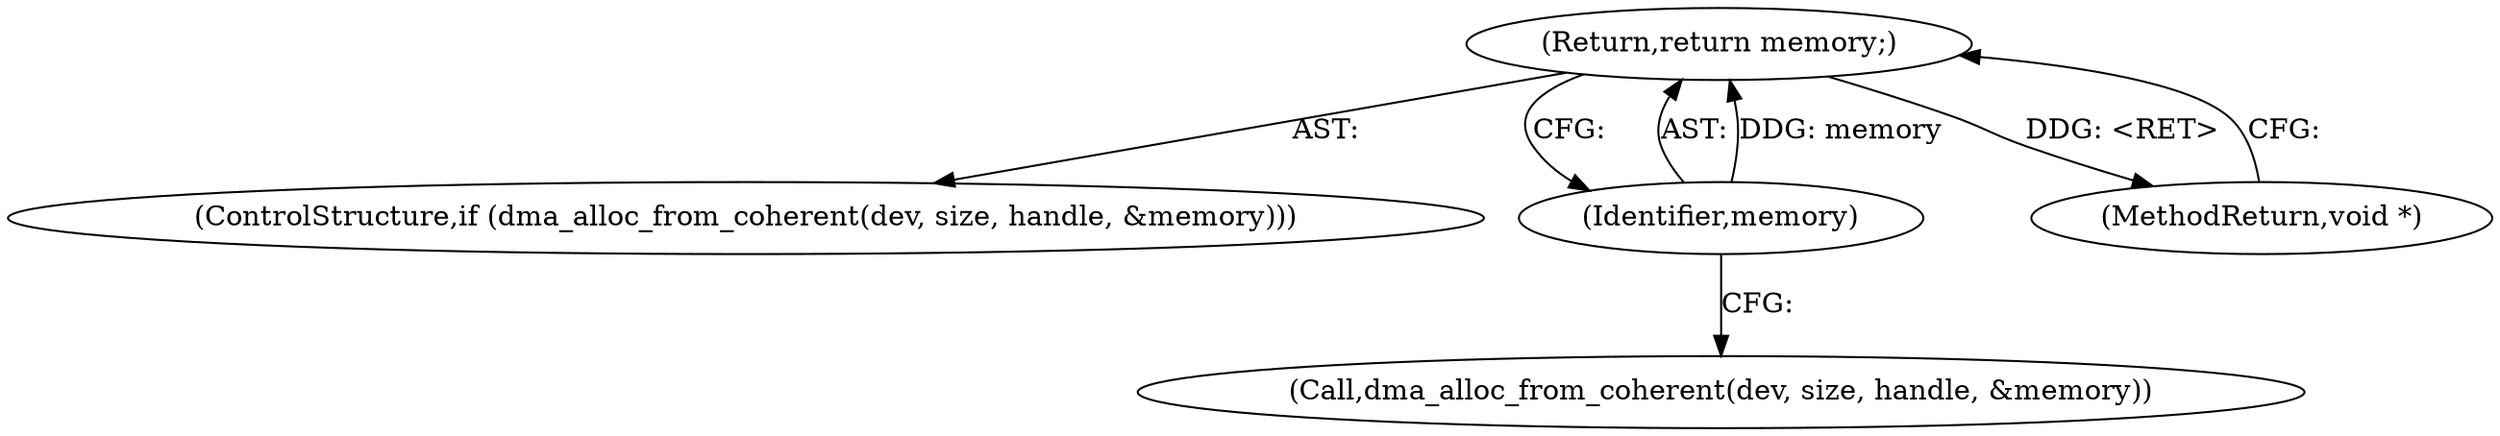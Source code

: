 digraph "0_linux_0ea1ec713f04bdfac343c9702b21cd3a7c711826_0@pointer" {
"1000121" [label="(Return,return memory;)"];
"1000122" [label="(Identifier,memory)"];
"1000114" [label="(ControlStructure,if (dma_alloc_from_coherent(dev, size, handle, &memory)))"];
"1000115" [label="(Call,dma_alloc_from_coherent(dev, size, handle, &memory))"];
"1000122" [label="(Identifier,memory)"];
"1000121" [label="(Return,return memory;)"];
"1000133" [label="(MethodReturn,void *)"];
"1000121" -> "1000114"  [label="AST: "];
"1000121" -> "1000122"  [label="CFG: "];
"1000122" -> "1000121"  [label="AST: "];
"1000133" -> "1000121"  [label="CFG: "];
"1000121" -> "1000133"  [label="DDG: <RET>"];
"1000122" -> "1000121"  [label="DDG: memory"];
"1000122" -> "1000115"  [label="CFG: "];
}
